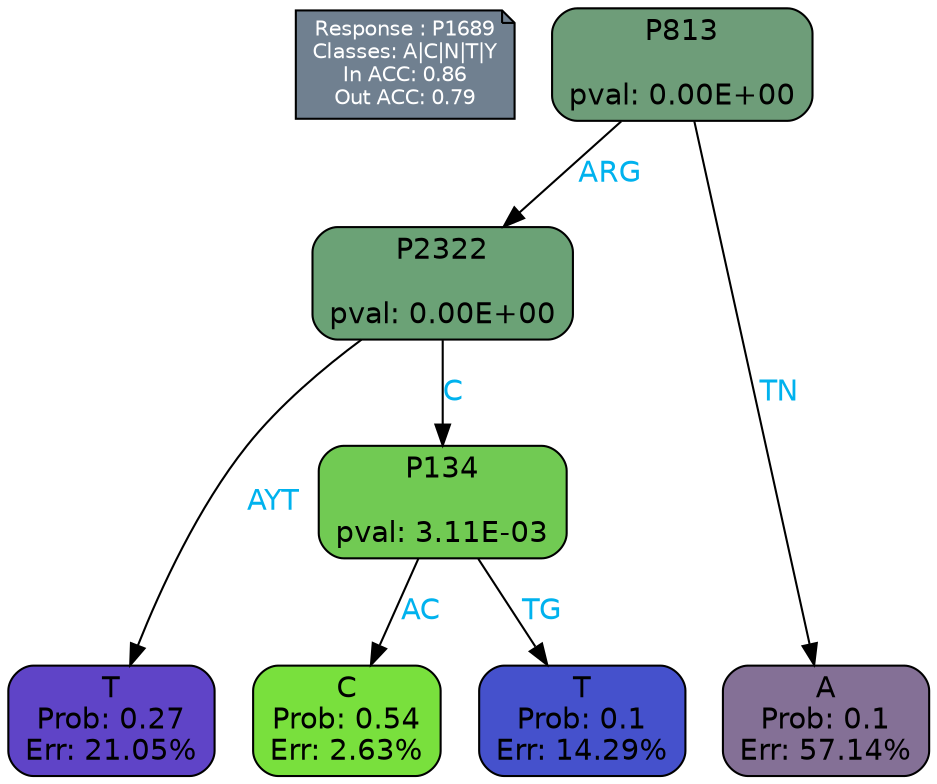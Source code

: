 digraph Tree {
node [shape=box, style="filled, rounded", color="black", fontname=helvetica] ;
graph [ranksep=equally, splines=polylines, bgcolor=transparent, dpi=600] ;
edge [fontname=helvetica] ;
LEGEND [label="Response : P1689
Classes: A|C|N|T|Y
In ACC: 0.86
Out ACC: 0.79
",shape=note,align=left,style=filled,fillcolor="slategray",fontcolor="white",fontsize=10];1 [label="P813

pval: 0.00E+00", fillcolor="#6e9d79"] ;
2 [label="P2322

pval: 0.00E+00", fillcolor="#6ba276"] ;
3 [label="T
Prob: 0.27
Err: 21.05%", fillcolor="#5f44c7"] ;
4 [label="P134

pval: 3.11E-03", fillcolor="#71ca53"] ;
5 [label="C
Prob: 0.54
Err: 2.63%", fillcolor="#79e03d"] ;
6 [label="T
Prob: 0.1
Err: 14.29%", fillcolor="#4551cc"] ;
7 [label="A
Prob: 0.1
Err: 57.14%", fillcolor="#847096"] ;
1 -> 2 [label="ARG",fontcolor=deepskyblue2] ;
1 -> 7 [label="TN",fontcolor=deepskyblue2] ;
2 -> 3 [label="AYT",fontcolor=deepskyblue2] ;
2 -> 4 [label="C",fontcolor=deepskyblue2] ;
4 -> 5 [label="AC",fontcolor=deepskyblue2] ;
4 -> 6 [label="TG",fontcolor=deepskyblue2] ;
{rank = same; 3;5;6;7;}{rank = same; LEGEND;1;}}